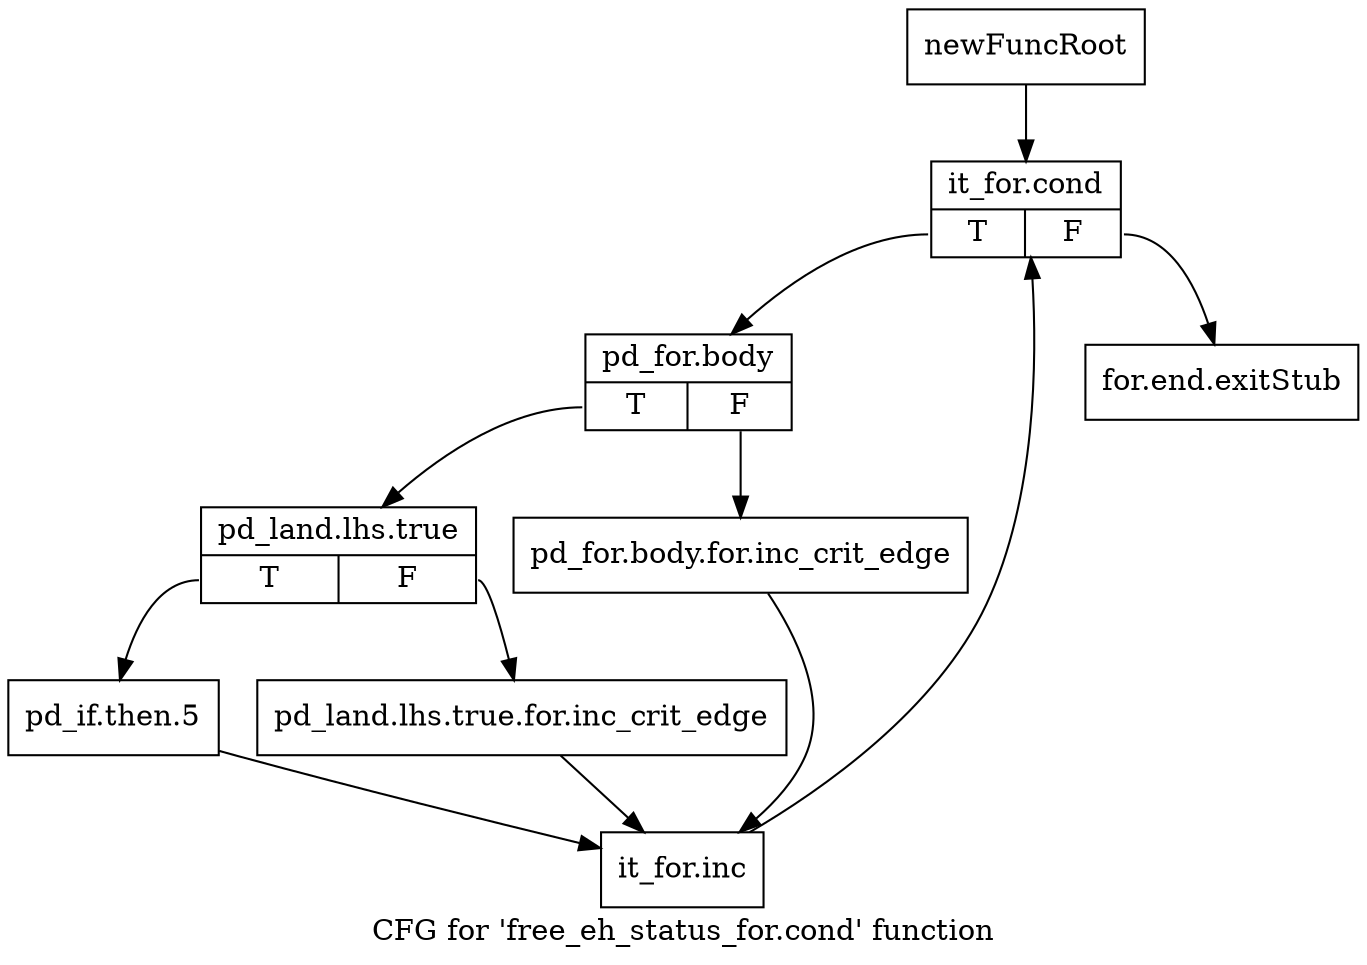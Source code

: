 digraph "CFG for 'free_eh_status_for.cond' function" {
	label="CFG for 'free_eh_status_for.cond' function";

	Node0xaca3910 [shape=record,label="{newFuncRoot}"];
	Node0xaca3910 -> Node0xaca3dd0;
	Node0xaca3960 [shape=record,label="{for.end.exitStub}"];
	Node0xaca3dd0 [shape=record,label="{it_for.cond|{<s0>T|<s1>F}}"];
	Node0xaca3dd0:s0 -> Node0xaca3e20;
	Node0xaca3dd0:s1 -> Node0xaca3960;
	Node0xaca3e20 [shape=record,label="{pd_for.body|{<s0>T|<s1>F}}"];
	Node0xaca3e20:s0 -> Node0xaca3ec0;
	Node0xaca3e20:s1 -> Node0xaca3e70;
	Node0xaca3e70 [shape=record,label="{pd_for.body.for.inc_crit_edge}"];
	Node0xaca3e70 -> Node0xaca3fb0;
	Node0xaca3ec0 [shape=record,label="{pd_land.lhs.true|{<s0>T|<s1>F}}"];
	Node0xaca3ec0:s0 -> Node0xaca3f60;
	Node0xaca3ec0:s1 -> Node0xaca3f10;
	Node0xaca3f10 [shape=record,label="{pd_land.lhs.true.for.inc_crit_edge}"];
	Node0xaca3f10 -> Node0xaca3fb0;
	Node0xaca3f60 [shape=record,label="{pd_if.then.5}"];
	Node0xaca3f60 -> Node0xaca3fb0;
	Node0xaca3fb0 [shape=record,label="{it_for.inc}"];
	Node0xaca3fb0 -> Node0xaca3dd0;
}
